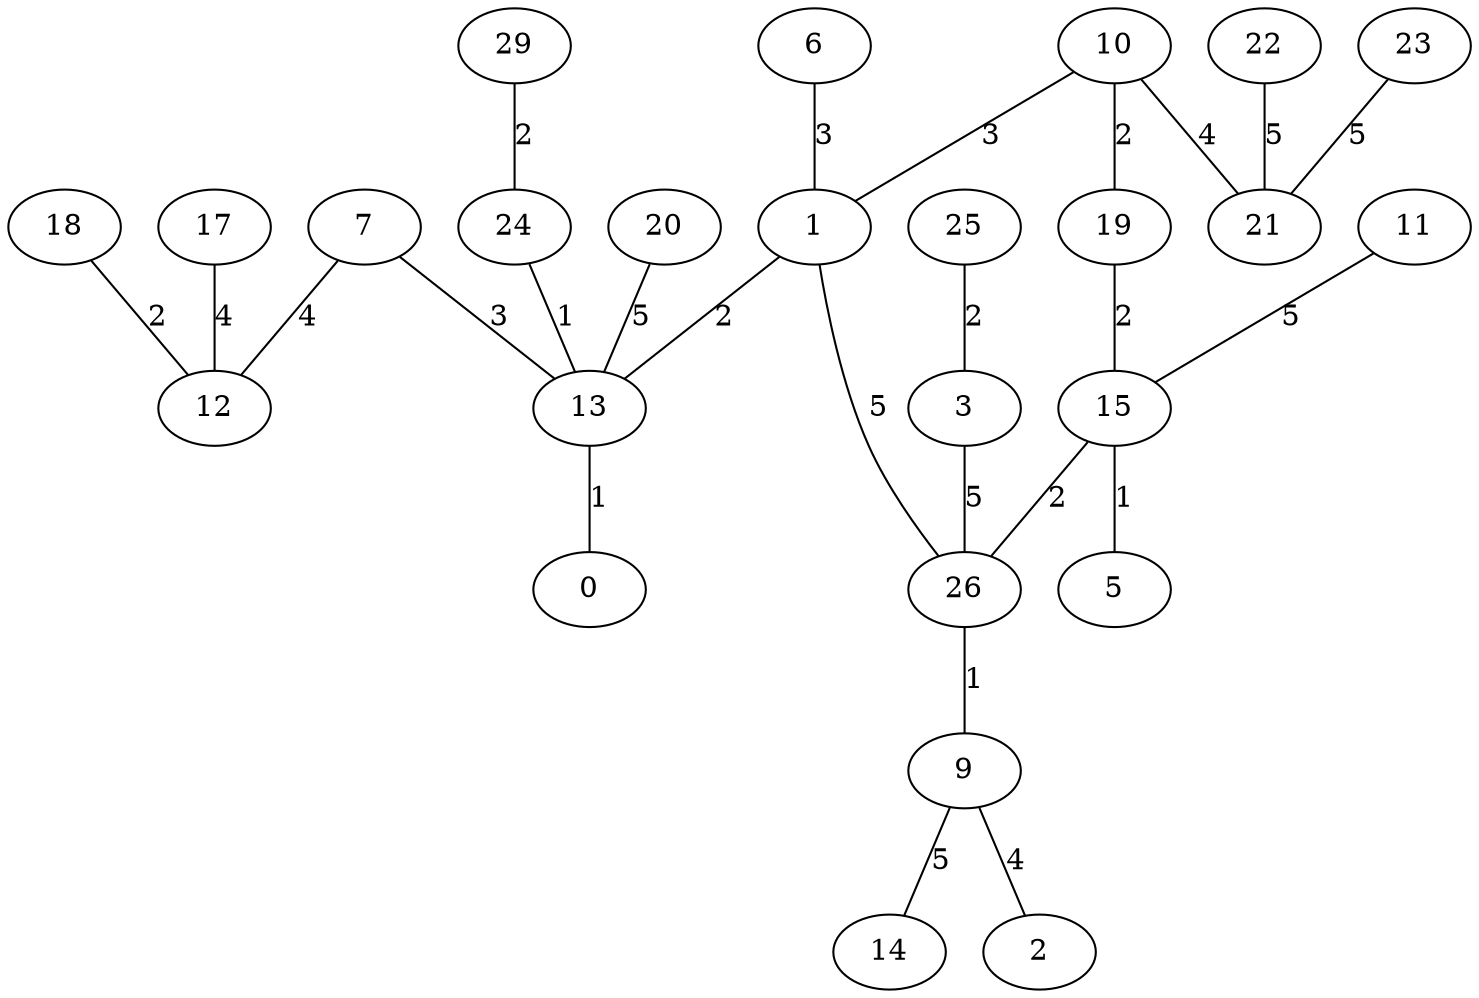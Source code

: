 graph{
   24;
   3;
   22;
   15;
   19;
   10;
   20;
   7;
   14;
   2;
   9;
   21;
   18;
   17;
   12;
   11;
   23;
   25;
   13;
   5;
   26;
   0;
   6;
   1;
   29;
   22 -- 21 [label="5"];
   10 -- 19 [label="2"];
   11 -- 15 [label="5"];
   23 -- 21 [label="5"];
   7 -- 13 [label="3"];
   18 -- 12 [label="2"];
   24 -- 13 [label="1"];
   10 -- 1 [label="3"];
   26 -- 9 [label="1"];
   9 -- 2 [label="4"];
   10 -- 21 [label="4"];
   1 -- 26 [label="5"];
   15 -- 5 [label="1"];
   9 -- 14 [label="5"];
   1 -- 13 [label="2"];
   3 -- 26 [label="5"];
   15 -- 26 [label="2"];
   13 -- 0 [label="1"];
   29 -- 24 [label="2"];
   7 -- 12 [label="4"];
   17 -- 12 [label="4"];
   6 -- 1 [label="3"];
   20 -- 13 [label="5"];
   25 -- 3 [label="2"];
   19 -- 15 [label="2"];
}